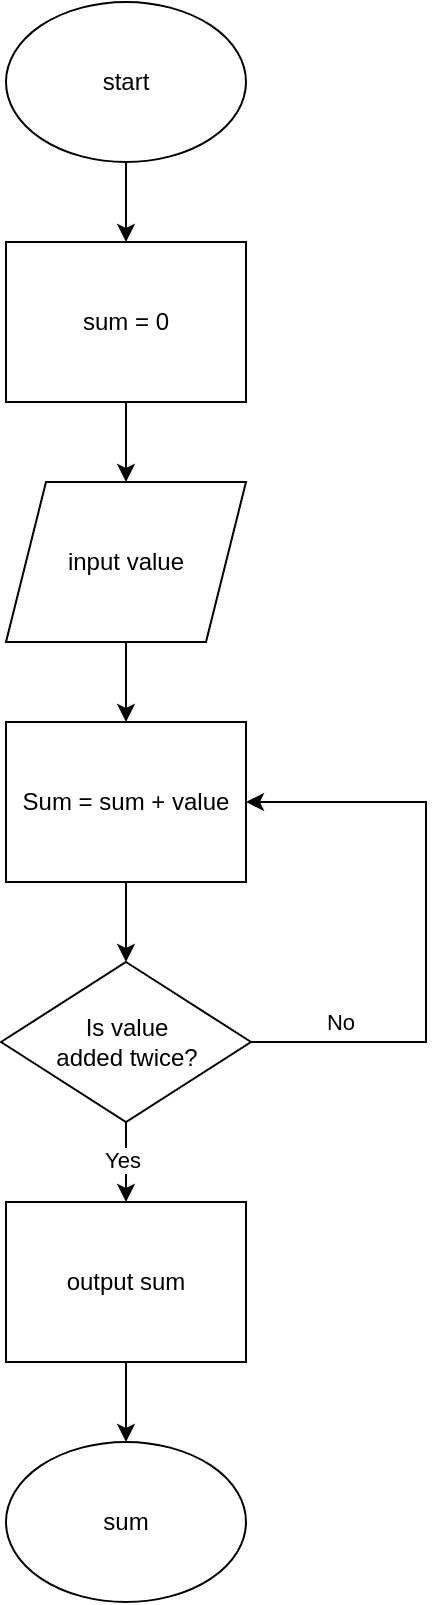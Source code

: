 <mxfile version="24.7.7">
  <diagram name="Page-1" id="od4fxRFTcqw0xh0AEfom">
    <mxGraphModel dx="1426" dy="791" grid="1" gridSize="10" guides="1" tooltips="1" connect="1" arrows="1" fold="1" page="1" pageScale="1" pageWidth="850" pageHeight="1100" math="0" shadow="0">
      <root>
        <mxCell id="0" />
        <mxCell id="1" parent="0" />
        <mxCell id="L6_hVaEno3DOOptY8s3p-1" value="start" style="ellipse;whiteSpace=wrap;html=1;" vertex="1" parent="1">
          <mxGeometry x="340" y="160" width="120" height="80" as="geometry" />
        </mxCell>
        <mxCell id="L6_hVaEno3DOOptY8s3p-2" value="" style="endArrow=classic;html=1;rounded=0;exitX=0.5;exitY=1;exitDx=0;exitDy=0;" edge="1" parent="1" source="L6_hVaEno3DOOptY8s3p-1" target="L6_hVaEno3DOOptY8s3p-4">
          <mxGeometry width="50" height="50" relative="1" as="geometry">
            <mxPoint x="400" y="430" as="sourcePoint" />
            <mxPoint x="430" y="370" as="targetPoint" />
          </mxGeometry>
        </mxCell>
        <mxCell id="L6_hVaEno3DOOptY8s3p-3" value="input value" style="shape=parallelogram;perimeter=parallelogramPerimeter;whiteSpace=wrap;html=1;fixedSize=1;" vertex="1" parent="1">
          <mxGeometry x="340" y="400" width="120" height="80" as="geometry" />
        </mxCell>
        <mxCell id="L6_hVaEno3DOOptY8s3p-4" value="sum = 0" style="rounded=0;whiteSpace=wrap;html=1;" vertex="1" parent="1">
          <mxGeometry x="340" y="280" width="120" height="80" as="geometry" />
        </mxCell>
        <mxCell id="L6_hVaEno3DOOptY8s3p-5" value="" style="endArrow=classic;html=1;rounded=0;exitX=0.5;exitY=1;exitDx=0;exitDy=0;entryX=0.5;entryY=0;entryDx=0;entryDy=0;" edge="1" parent="1" source="L6_hVaEno3DOOptY8s3p-4" target="L6_hVaEno3DOOptY8s3p-3">
          <mxGeometry width="50" height="50" relative="1" as="geometry">
            <mxPoint x="440" y="580" as="sourcePoint" />
            <mxPoint x="490" y="530" as="targetPoint" />
          </mxGeometry>
        </mxCell>
        <mxCell id="L6_hVaEno3DOOptY8s3p-6" style="edgeStyle=orthogonalEdgeStyle;rounded=0;orthogonalLoop=1;jettySize=auto;html=1;exitX=0.5;exitY=1;exitDx=0;exitDy=0;" edge="1" parent="1" source="L6_hVaEno3DOOptY8s3p-3" target="L6_hVaEno3DOOptY8s3p-3">
          <mxGeometry relative="1" as="geometry" />
        </mxCell>
        <mxCell id="L6_hVaEno3DOOptY8s3p-7" style="edgeStyle=orthogonalEdgeStyle;rounded=0;orthogonalLoop=1;jettySize=auto;html=1;" edge="1" parent="1" source="L6_hVaEno3DOOptY8s3p-8" target="L6_hVaEno3DOOptY8s3p-14">
          <mxGeometry relative="1" as="geometry" />
        </mxCell>
        <mxCell id="L6_hVaEno3DOOptY8s3p-8" value="Sum = sum + value" style="rounded=0;whiteSpace=wrap;html=1;" vertex="1" parent="1">
          <mxGeometry x="340" y="520" width="120" height="80" as="geometry" />
        </mxCell>
        <mxCell id="L6_hVaEno3DOOptY8s3p-9" value="" style="endArrow=classic;html=1;rounded=0;exitX=0.5;exitY=1;exitDx=0;exitDy=0;entryX=0.5;entryY=0;entryDx=0;entryDy=0;" edge="1" parent="1" source="L6_hVaEno3DOOptY8s3p-3" target="L6_hVaEno3DOOptY8s3p-8">
          <mxGeometry width="50" height="50" relative="1" as="geometry">
            <mxPoint x="410" y="470" as="sourcePoint" />
            <mxPoint x="490" y="530" as="targetPoint" />
          </mxGeometry>
        </mxCell>
        <mxCell id="L6_hVaEno3DOOptY8s3p-10" style="edgeStyle=orthogonalEdgeStyle;rounded=0;orthogonalLoop=1;jettySize=auto;html=1;entryX=1;entryY=0.5;entryDx=0;entryDy=0;" edge="1" parent="1" source="L6_hVaEno3DOOptY8s3p-14" target="L6_hVaEno3DOOptY8s3p-8">
          <mxGeometry relative="1" as="geometry">
            <mxPoint x="550" y="470" as="targetPoint" />
            <Array as="points">
              <mxPoint x="550" y="680" />
              <mxPoint x="550" y="560" />
            </Array>
          </mxGeometry>
        </mxCell>
        <mxCell id="L6_hVaEno3DOOptY8s3p-11" value="No" style="edgeLabel;html=1;align=center;verticalAlign=middle;resizable=0;points=[];" vertex="1" connectable="0" parent="L6_hVaEno3DOOptY8s3p-10">
          <mxGeometry x="-0.856" relative="1" as="geometry">
            <mxPoint x="23" y="-10" as="offset" />
          </mxGeometry>
        </mxCell>
        <mxCell id="L6_hVaEno3DOOptY8s3p-12" style="edgeStyle=orthogonalEdgeStyle;rounded=0;orthogonalLoop=1;jettySize=auto;html=1;entryX=0.5;entryY=0;entryDx=0;entryDy=0;" edge="1" parent="1" source="L6_hVaEno3DOOptY8s3p-14" target="L6_hVaEno3DOOptY8s3p-16">
          <mxGeometry relative="1" as="geometry">
            <mxPoint x="400" y="780" as="targetPoint" />
          </mxGeometry>
        </mxCell>
        <mxCell id="L6_hVaEno3DOOptY8s3p-13" value="Yes" style="edgeLabel;html=1;align=center;verticalAlign=middle;resizable=0;points=[];" vertex="1" connectable="0" parent="L6_hVaEno3DOOptY8s3p-12">
          <mxGeometry x="-0.05" y="-2" relative="1" as="geometry">
            <mxPoint as="offset" />
          </mxGeometry>
        </mxCell>
        <mxCell id="L6_hVaEno3DOOptY8s3p-14" value="Is value&lt;br&gt;added twice?" style="rhombus;whiteSpace=wrap;html=1;" vertex="1" parent="1">
          <mxGeometry x="337.5" y="640" width="125" height="80" as="geometry" />
        </mxCell>
        <mxCell id="L6_hVaEno3DOOptY8s3p-15" style="edgeStyle=orthogonalEdgeStyle;rounded=0;orthogonalLoop=1;jettySize=auto;html=1;entryX=0.5;entryY=0;entryDx=0;entryDy=0;" edge="1" parent="1" source="L6_hVaEno3DOOptY8s3p-16" target="L6_hVaEno3DOOptY8s3p-17">
          <mxGeometry relative="1" as="geometry" />
        </mxCell>
        <mxCell id="L6_hVaEno3DOOptY8s3p-16" value="output sum" style="rounded=0;whiteSpace=wrap;html=1;" vertex="1" parent="1">
          <mxGeometry x="340" y="760" width="120" height="80" as="geometry" />
        </mxCell>
        <mxCell id="L6_hVaEno3DOOptY8s3p-17" value="sum" style="ellipse;whiteSpace=wrap;html=1;" vertex="1" parent="1">
          <mxGeometry x="340" y="880" width="120" height="80" as="geometry" />
        </mxCell>
      </root>
    </mxGraphModel>
  </diagram>
</mxfile>
